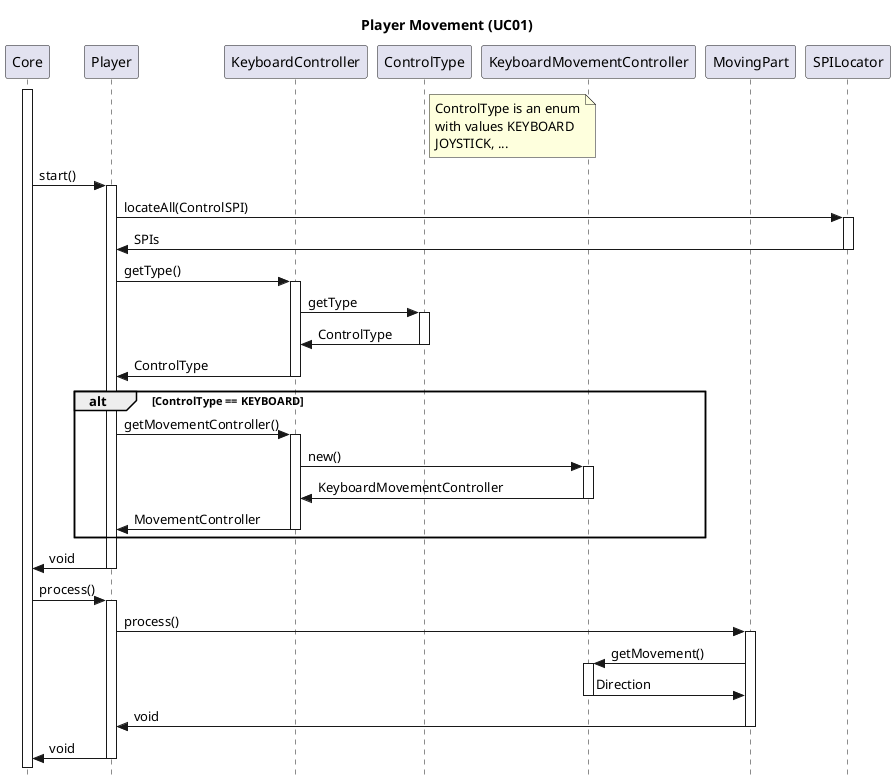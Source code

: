 '@startuml Player Movement
'skinparam style strictuml
'title Player Movement (UC01)
'
'participant Core
'participant Player
'participant KeyboardController
'participant KeyboardMovementController
'participant MovingPart
'participant SPILocator
'
'
'activate Core
'Core -> Player : start()
'activate Player
'Player -> SPILocator : locateAll(ControlSPI)
'activate SPILocator
'SPILocator -> Player : SPIs
'deactivate SPILocator
'
'Player -> KeyboardController : getType()
'activate KeyboardController
'KeyboardController -> Player : ControlType
'deactivate KeyboardController
'
'alt ControlType == KEYBOARD
'Player -> KeyboardController : getMovementController()
'activate KeyboardController
'KeyboardController -> KeyboardMovementController : new()
'activate KeyboardMovementController
'KeyboardMovementController -> KeyboardController : KeyboardMovementController
'deactivate KeyboardMovementController
'KeyboardController -> Player : MovementController
'deactivate KeyboardController
'
'
'end alt
'
'Player -> Core : void
'deactivate Player
'
'Core -> Player : process()
'activate Player
'
'Player -> MovingPart : process()
'activate MovingPart
'
'MovingPart -> KeyboardMovementController : getMovement()
'activate KeyboardMovementController
'KeyboardMovementController -> MovingPart : Direction
'deactivate KeyboardMovementController
'
'MovingPart -> Player : void
'deactivate MovingPart
'
'Player -> Core : void
'deactivate Player
'@enduml


@startuml Player Movement (UC01)
skinparam style strictuml
title Player Movement (UC01)

participant Core
participant Player
participant KeyboardController
participant ControlType
note right of ControlType
        ControlType is an enum
        with values KEYBOARD
        JOYSTICK, ...
end note
participant KeyboardMovementController
participant MovingPart
participant SPILocator

activate Core
Core -> Player : start()
activate Player
Player -> SPILocator : locateAll(ControlSPI)
activate SPILocator
SPILocator -> Player : SPIs
deactivate SPILocator

Player -> KeyboardController : getType()
activate KeyboardController
KeyboardController -> ControlType : getType
activate ControlType
ControlType -> KeyboardController : ControlType
deactivate ControlType
KeyboardController -> Player : ControlType
deactivate KeyboardController


alt ControlType == KEYBOARD
Player -> KeyboardController : getMovementController()
activate KeyboardController
KeyboardController -> KeyboardMovementController : new()
activate KeyboardMovementController
KeyboardMovementController -> KeyboardController : KeyboardMovementController
deactivate KeyboardMovementController
KeyboardController -> Player : MovementController
deactivate KeyboardController
' Player -> KeyboardMovementController : isKeyPressed()
' activate KeyboardMovementController
' KeyboardMovementController -> Player : keyPressed
' deactivate KeyboardMovementController
' Player -> KeyboardMovementController : isKeyReleased()
' activate KeyboardMovementController
' KeyboardMovementController -> Player : keyReleased
' deactivate KeyboardMovementController
end alt
Player -> Core : void
deactivate Player
Core -> Player : process()
activate Player
Player -> MovingPart : process()
activate MovingPart
MovingPart -> KeyboardMovementController : getMovement()
activate KeyboardMovementController
KeyboardMovementController -> MovingPart : Direction
deactivate KeyboardMovementController
MovingPart -> Player : void
deactivate MovingPart
Player -> Core : void
deactivate Player
@enduml
